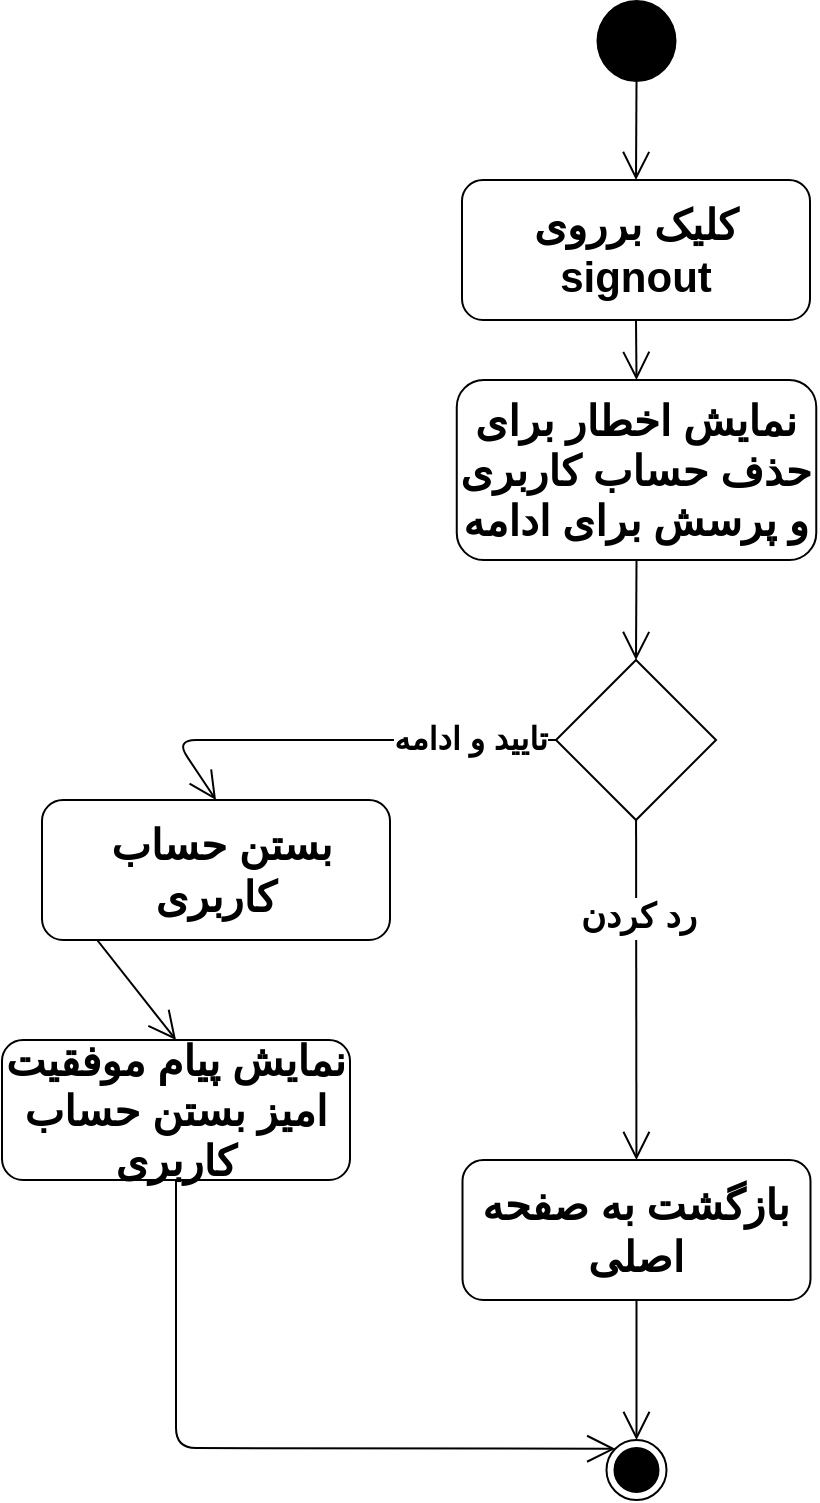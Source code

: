 <mxfile version="13.10.6" type="github">
  <diagram name="Page-1" id="0783ab3e-0a74-02c8-0abd-f7b4e66b4bec">
    <mxGraphModel dx="956" dy="2009" grid="1" gridSize="10" guides="1" tooltips="1" connect="1" arrows="1" fold="1" page="1" pageScale="1" pageWidth="850" pageHeight="1100" background="#ffffff" math="0" shadow="0">
      <root>
        <mxCell id="0" />
        <mxCell id="1" parent="0" />
        <mxCell id="q7M6jUGMCmDY0D8WpHAc-1" value="" style="ellipse;fillColor=#000000;strokeColor=none;aspect=fixed;" parent="1" vertex="1">
          <mxGeometry x="1287.25" y="-1090" width="40" height="41.03" as="geometry" />
        </mxCell>
        <mxCell id="q7M6jUGMCmDY0D8WpHAc-2" value="" style="endArrow=open;endFill=1;endSize=12;html=1;fontSize=21;exitX=0.5;exitY=1;exitDx=0;exitDy=0;entryX=0.5;entryY=0;entryDx=0;entryDy=0;" parent="1" source="q7M6jUGMCmDY0D8WpHAc-1" target="q7M6jUGMCmDY0D8WpHAc-3" edge="1">
          <mxGeometry width="160" relative="1" as="geometry">
            <mxPoint x="1332" y="-720" as="sourcePoint" />
            <mxPoint x="1492" y="-720" as="targetPoint" />
          </mxGeometry>
        </mxCell>
        <mxCell id="q7M6jUGMCmDY0D8WpHAc-3" value="کلیک برروی signout" style="shape=rect;html=1;rounded=1;whiteSpace=wrap;align=center;fontSize=21;fontStyle=1" parent="1" vertex="1">
          <mxGeometry x="1220" y="-1000" width="174" height="70" as="geometry" />
        </mxCell>
        <mxCell id="q7M6jUGMCmDY0D8WpHAc-4" value="" style="endArrow=open;endFill=1;endSize=12;html=1;fontSize=21;exitX=0.5;exitY=1;exitDx=0;exitDy=0;entryX=0.5;entryY=0;entryDx=0;entryDy=0;" parent="1" source="q7M6jUGMCmDY0D8WpHAc-3" target="q7M6jUGMCmDY0D8WpHAc-17" edge="1">
          <mxGeometry width="160" relative="1" as="geometry">
            <mxPoint x="1306" y="-890" as="sourcePoint" />
            <mxPoint x="1307" y="-880" as="targetPoint" />
          </mxGeometry>
        </mxCell>
        <mxCell id="q7M6jUGMCmDY0D8WpHAc-9" value="نمایش پیام موفقیت امیز بستن حساب کاربری" style="shape=rect;html=1;rounded=1;whiteSpace=wrap;align=center;fontSize=21;fontStyle=1" parent="1" vertex="1">
          <mxGeometry x="990" y="-570" width="174" height="70" as="geometry" />
        </mxCell>
        <mxCell id="q7M6jUGMCmDY0D8WpHAc-10" value="" style="endArrow=open;endFill=1;endSize=12;html=1;fontSize=15;exitX=0;exitY=0.5;exitDx=0;exitDy=0;entryX=0.5;entryY=0;entryDx=0;entryDy=0;" parent="1" source="AogosZ2vTw-X-9OIK1Cw-1" target="q7M6jUGMCmDY0D8WpHAc-9" edge="1">
          <mxGeometry width="160" relative="1" as="geometry">
            <mxPoint x="1080.04" y="-717.97" as="sourcePoint" />
            <mxPoint x="1350" y="-690" as="targetPoint" />
            <Array as="points" />
          </mxGeometry>
        </mxCell>
        <mxCell id="q7M6jUGMCmDY0D8WpHAc-11" value="" style="endArrow=open;endFill=1;endSize=12;html=1;fontSize=15;" parent="1" source="q7M6jUGMCmDY0D8WpHAc-18" target="q7M6jUGMCmDY0D8WpHAc-13" edge="1">
          <mxGeometry width="160" relative="1" as="geometry">
            <mxPoint x="1307" y="-710" as="sourcePoint" />
            <mxPoint x="1307" y="-610" as="targetPoint" />
          </mxGeometry>
        </mxCell>
        <mxCell id="q7M6jUGMCmDY0D8WpHAc-13" value="" style="ellipse;html=1;shape=endState;fillColor=#000000;strokeColor=#000000;" parent="1" vertex="1">
          <mxGeometry x="1292.25" y="-370" width="30" height="30" as="geometry" />
        </mxCell>
        <mxCell id="q7M6jUGMCmDY0D8WpHAc-16" value="" style="endArrow=open;endFill=1;endSize=12;html=1;fontSize=15;exitX=0.5;exitY=1;exitDx=0;exitDy=0;entryX=0;entryY=0;entryDx=0;entryDy=0;" parent="1" source="q7M6jUGMCmDY0D8WpHAc-9" target="q7M6jUGMCmDY0D8WpHAc-13" edge="1">
          <mxGeometry width="160" relative="1" as="geometry">
            <mxPoint x="1077" y="-500" as="sourcePoint" />
            <mxPoint x="1350" y="-530" as="targetPoint" />
            <Array as="points">
              <mxPoint x="1077" y="-366" />
            </Array>
          </mxGeometry>
        </mxCell>
        <mxCell id="q7M6jUGMCmDY0D8WpHAc-17" value="نمایش اخطار برای حذف حساب کاربری و پرسش برای ادامه" style="shape=rect;html=1;rounded=1;whiteSpace=wrap;align=center;fontSize=21;fontStyle=1" parent="1" vertex="1">
          <mxGeometry x="1217.38" y="-900" width="179.75" height="90" as="geometry" />
        </mxCell>
        <mxCell id="q7M6jUGMCmDY0D8WpHAc-18" value="بازگشت به صفحه اصلی" style="shape=rect;html=1;rounded=1;whiteSpace=wrap;align=center;fontSize=21;fontStyle=1" parent="1" vertex="1">
          <mxGeometry x="1220.25" y="-510" width="174" height="70" as="geometry" />
        </mxCell>
        <mxCell id="q7M6jUGMCmDY0D8WpHAc-19" value="" style="endArrow=open;endFill=1;endSize=12;html=1;fontSize=15;" parent="1" source="q7M6jUGMCmDY0D8WpHAc-21" target="q7M6jUGMCmDY0D8WpHAc-18" edge="1">
          <mxGeometry width="160" relative="1" as="geometry">
            <mxPoint x="1307" y="-710" as="sourcePoint" />
            <mxPoint x="1307.25" y="-370" as="targetPoint" />
          </mxGeometry>
        </mxCell>
        <mxCell id="q7M6jUGMCmDY0D8WpHAc-20" value="&lt;font style=&quot;font-size: 17px&quot;&gt;&lt;b&gt;رد کردن&lt;/b&gt;&lt;/font&gt;" style="edgeLabel;html=1;align=center;verticalAlign=middle;resizable=0;points=[];fontSize=15;" parent="q7M6jUGMCmDY0D8WpHAc-19" vertex="1" connectable="0">
          <mxGeometry x="-0.43" y="1" relative="1" as="geometry">
            <mxPoint as="offset" />
          </mxGeometry>
        </mxCell>
        <mxCell id="q7M6jUGMCmDY0D8WpHAc-21" value="" style="rhombus;whiteSpace=wrap;html=1;" parent="1" vertex="1">
          <mxGeometry x="1267" y="-760" width="80" height="80" as="geometry" />
        </mxCell>
        <mxCell id="q7M6jUGMCmDY0D8WpHAc-25" value="" style="endArrow=open;endFill=1;endSize=12;html=1;exitX=0.5;exitY=1;exitDx=0;exitDy=0;entryX=0.5;entryY=0;entryDx=0;entryDy=0;" parent="1" source="q7M6jUGMCmDY0D8WpHAc-17" target="q7M6jUGMCmDY0D8WpHAc-21" edge="1">
          <mxGeometry width="160" relative="1" as="geometry">
            <mxPoint x="1440" y="-740" as="sourcePoint" />
            <mxPoint x="1600" y="-740" as="targetPoint" />
          </mxGeometry>
        </mxCell>
        <mxCell id="AogosZ2vTw-X-9OIK1Cw-1" value="&amp;nbsp;بستن حساب کاربری" style="shape=rect;html=1;rounded=1;whiteSpace=wrap;align=center;fontSize=21;fontStyle=1" vertex="1" parent="1">
          <mxGeometry x="1010" y="-690" width="174" height="70" as="geometry" />
        </mxCell>
        <mxCell id="AogosZ2vTw-X-9OIK1Cw-2" value="" style="endArrow=open;endFill=1;endSize=12;html=1;fontSize=15;exitX=0;exitY=0.5;exitDx=0;exitDy=0;entryX=0.5;entryY=0;entryDx=0;entryDy=0;" edge="1" parent="1" source="q7M6jUGMCmDY0D8WpHAc-21" target="AogosZ2vTw-X-9OIK1Cw-1">
          <mxGeometry width="160" relative="1" as="geometry">
            <mxPoint x="1267" y="-720" as="sourcePoint" />
            <mxPoint x="1077" y="-570" as="targetPoint" />
            <Array as="points">
              <mxPoint x="1077" y="-720" />
            </Array>
          </mxGeometry>
        </mxCell>
        <mxCell id="AogosZ2vTw-X-9OIK1Cw-3" value="&lt;b&gt;&lt;font style=&quot;font-size: 16px&quot;&gt;تایید و ادامه &lt;br&gt;&lt;/font&gt;&lt;/b&gt;" style="edgeLabel;html=1;align=center;verticalAlign=middle;resizable=0;points=[];" vertex="1" connectable="0" parent="AogosZ2vTw-X-9OIK1Cw-2">
          <mxGeometry x="-0.618" y="-1" relative="1" as="geometry">
            <mxPoint as="offset" />
          </mxGeometry>
        </mxCell>
      </root>
    </mxGraphModel>
  </diagram>
</mxfile>
